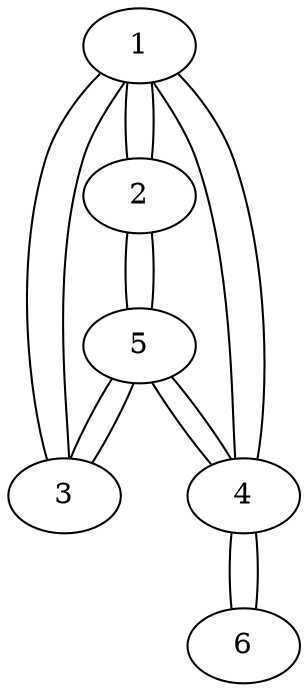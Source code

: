 graph G {
  0 [label="1"];
  0 -- 1;
  0 -- 2;
  0 -- 3;
  1 [label="2"];
  1 -- 0;
  1 -- 4;
  2 [label="3"];
  2 -- 0;
  2 -- 4;
  3 [label="4"];
  3 -- 0;
  3 -- 4;
  3 -- 5;
  4 [label="5"];
  4 -- 1;
  4 -- 2;
  4 -- 3;
  5 [label="6"];
  5 -- 3;
}
